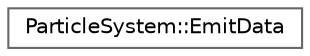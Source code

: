 digraph "Graphical Class Hierarchy"
{
 // LATEX_PDF_SIZE
  bgcolor="transparent";
  edge [fontname=Helvetica,fontsize=10,labelfontname=Helvetica,labelfontsize=10];
  node [fontname=Helvetica,fontsize=10,shape=box,height=0.2,width=0.4];
  rankdir="LR";
  Node0 [id="Node000000",label="ParticleSystem::EmitData",height=0.2,width=0.4,color="grey40", fillcolor="white", style="filled",URL="$d6/d62/structParticleSystem_1_1EmitData.html",tooltip="Mirrors the struct on the shader. Used for spawning new particles. This one is for internal use,..."];
}
